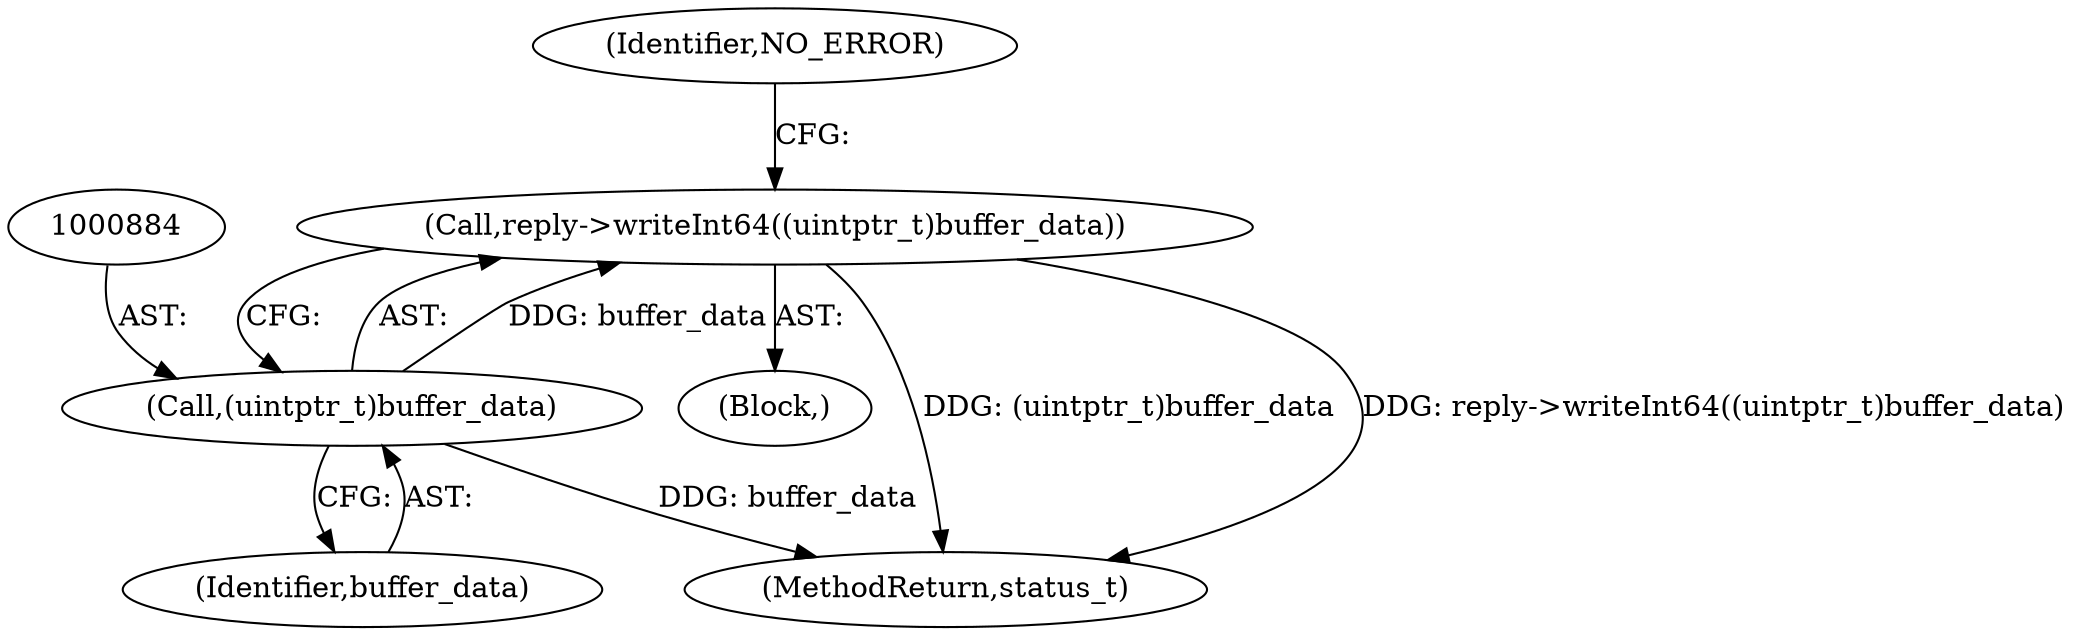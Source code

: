 digraph "0_Android_1171e7c047bf79e7c93342bb6a812c9edd86aa84@API" {
"1000882" [label="(Call,reply->writeInt64((uintptr_t)buffer_data))"];
"1000883" [label="(Call,(uintptr_t)buffer_data)"];
"1000885" [label="(Identifier,buffer_data)"];
"1000887" [label="(Identifier,NO_ERROR)"];
"1000883" [label="(Call,(uintptr_t)buffer_data)"];
"1000882" [label="(Call,reply->writeInt64((uintptr_t)buffer_data))"];
"1000877" [label="(Block,)"];
"1001075" [label="(MethodReturn,status_t)"];
"1000882" -> "1000877"  [label="AST: "];
"1000882" -> "1000883"  [label="CFG: "];
"1000883" -> "1000882"  [label="AST: "];
"1000887" -> "1000882"  [label="CFG: "];
"1000882" -> "1001075"  [label="DDG: (uintptr_t)buffer_data"];
"1000882" -> "1001075"  [label="DDG: reply->writeInt64((uintptr_t)buffer_data)"];
"1000883" -> "1000882"  [label="DDG: buffer_data"];
"1000883" -> "1000885"  [label="CFG: "];
"1000884" -> "1000883"  [label="AST: "];
"1000885" -> "1000883"  [label="AST: "];
"1000883" -> "1001075"  [label="DDG: buffer_data"];
}
